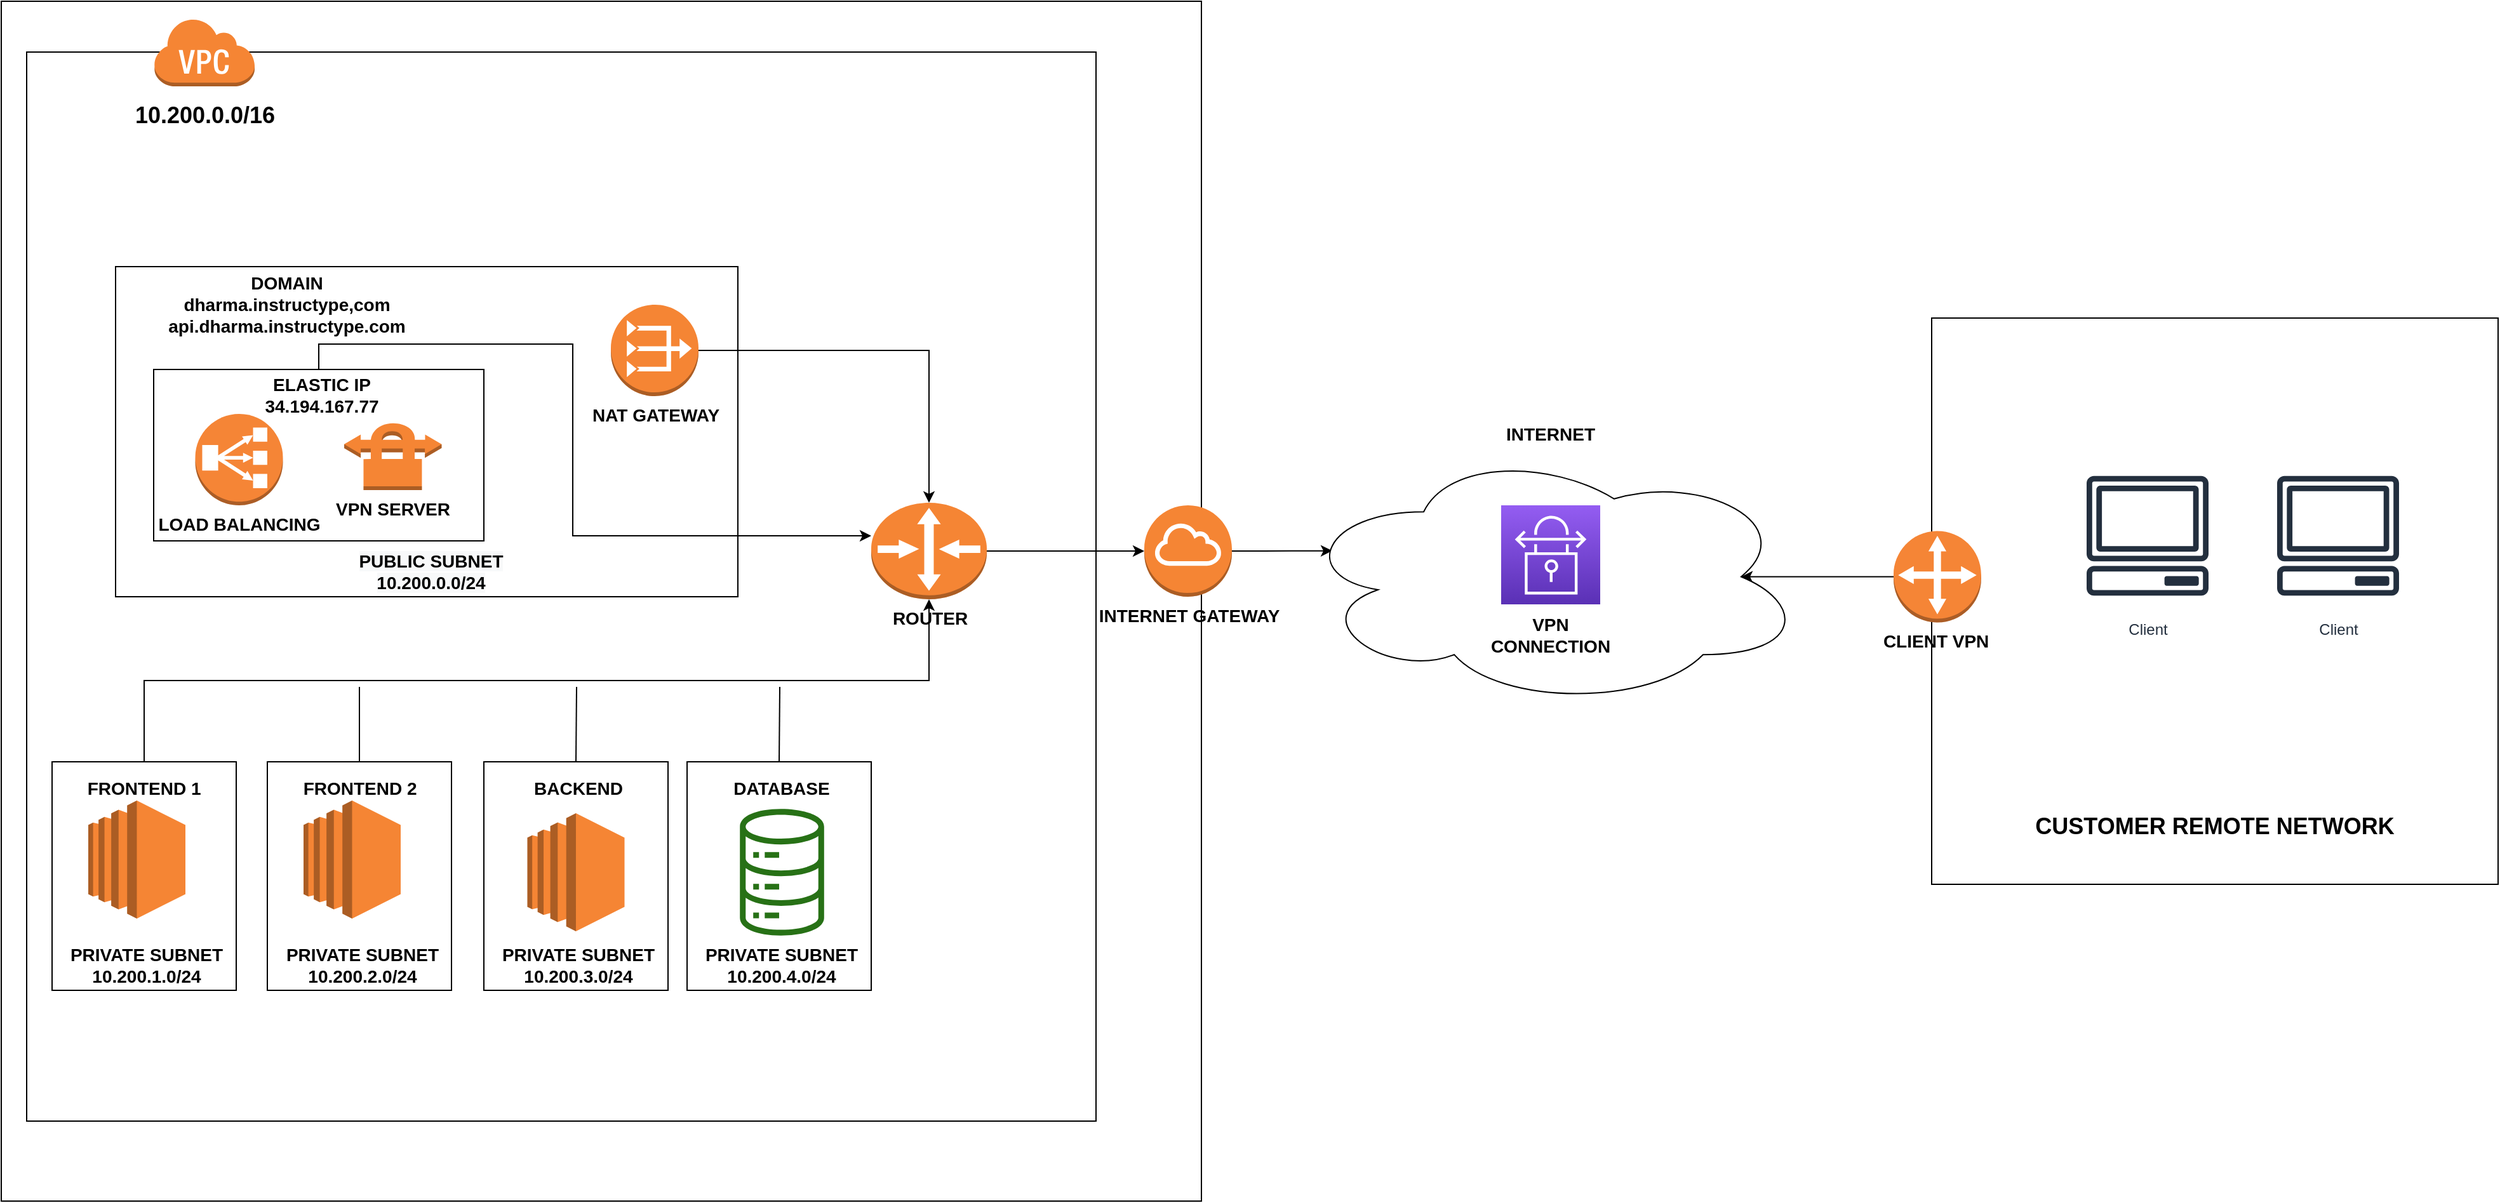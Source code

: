 <mxfile version="14.0.4" type="device"><diagram id="Ht1M8jgEwFfnCIfOTk4-" name="Page-1"><mxGraphModel dx="1578" dy="945" grid="1" gridSize="10" guides="1" tooltips="1" connect="1" arrows="1" fold="1" page="1" pageScale="1" pageWidth="1169" pageHeight="827" math="0" shadow="0"><root><mxCell id="0"/><mxCell id="1" parent="0"/><mxCell id="y-9XDbrPY2_abzx1Y8I_-84" value="" style="whiteSpace=wrap;html=1;aspect=fixed;" vertex="1" parent="1"><mxGeometry x="110" y="140" width="945" height="945" as="geometry"/></mxCell><mxCell id="y-9XDbrPY2_abzx1Y8I_-194" value="" style="whiteSpace=wrap;html=1;aspect=fixed;" vertex="1" parent="1"><mxGeometry x="130" y="180" width="842" height="842" as="geometry"/></mxCell><mxCell id="y-9XDbrPY2_abzx1Y8I_-120" value="" style="outlineConnect=0;dashed=0;verticalLabelPosition=bottom;verticalAlign=top;align=center;html=1;shape=mxgraph.aws3.virtual_private_cloud;fillColor=#F58534;gradientColor=none;" vertex="1" parent="1"><mxGeometry x="230" y="153" width="79.5" height="54" as="geometry"/></mxCell><mxCell id="y-9XDbrPY2_abzx1Y8I_-121" value="&lt;b&gt;&lt;font style=&quot;font-size: 18px&quot;&gt;10.200.0.0/16&lt;/font&gt;&lt;/b&gt;" style="text;html=1;align=center;verticalAlign=middle;resizable=0;points=[];autosize=1;" vertex="1" parent="1"><mxGeometry x="204.75" y="220" width="130" height="20" as="geometry"/></mxCell><mxCell id="y-9XDbrPY2_abzx1Y8I_-122" value="" style="rounded=0;whiteSpace=wrap;html=1;" vertex="1" parent="1"><mxGeometry x="200" y="349" width="490" height="260" as="geometry"/></mxCell><mxCell id="y-9XDbrPY2_abzx1Y8I_-187" style="edgeStyle=orthogonalEdgeStyle;rounded=0;orthogonalLoop=1;jettySize=auto;html=1;exitX=1;exitY=0.5;exitDx=0;exitDy=0;exitPerimeter=0;entryX=0;entryY=0.5;entryDx=0;entryDy=0;entryPerimeter=0;fontStyle=4" edge="1" parent="1" source="y-9XDbrPY2_abzx1Y8I_-123" target="y-9XDbrPY2_abzx1Y8I_-150"><mxGeometry relative="1" as="geometry"/></mxCell><mxCell id="y-9XDbrPY2_abzx1Y8I_-123" value="&lt;font style=&quot;font-size: 14px&quot;&gt;&lt;b&gt;ROUTER&lt;/b&gt;&lt;/font&gt;" style="outlineConnect=0;dashed=0;verticalLabelPosition=bottom;verticalAlign=top;align=center;html=1;shape=mxgraph.aws3.router;fillColor=#F58534;gradientColor=none;" vertex="1" parent="1"><mxGeometry x="795" y="535" width="91" height="76" as="geometry"/></mxCell><mxCell id="y-9XDbrPY2_abzx1Y8I_-151" style="edgeStyle=orthogonalEdgeStyle;rounded=0;orthogonalLoop=1;jettySize=auto;html=1;exitX=1;exitY=0.5;exitDx=0;exitDy=0;exitPerimeter=0;" edge="1" parent="1" source="y-9XDbrPY2_abzx1Y8I_-124" target="y-9XDbrPY2_abzx1Y8I_-123"><mxGeometry relative="1" as="geometry"/></mxCell><mxCell id="y-9XDbrPY2_abzx1Y8I_-124" value="&lt;font style=&quot;font-size: 14px&quot;&gt;&lt;b&gt;NAT GATEWAY&lt;/b&gt;&lt;/font&gt;" style="outlineConnect=0;dashed=0;verticalLabelPosition=bottom;verticalAlign=top;align=center;html=1;shape=mxgraph.aws3.vpc_nat_gateway;fillColor=#F58534;gradientColor=none;" vertex="1" parent="1"><mxGeometry x="590" y="379" width="69" height="72" as="geometry"/></mxCell><mxCell id="y-9XDbrPY2_abzx1Y8I_-126" value="&#10;&#10;&lt;b style=&quot;color: rgb(0, 0, 0); font-family: helvetica; font-size: 14px; font-style: normal; letter-spacing: normal; text-align: center; text-indent: 0px; text-transform: none; word-spacing: 0px; background-color: rgb(248, 249, 250);&quot;&gt;PUBLIC SUBNET&lt;br&gt;10.200.0.0/24&lt;/b&gt;&#10;&#10;" style="text;html=1;strokeColor=none;fillColor=none;align=center;verticalAlign=middle;whiteSpace=wrap;rounded=0;" vertex="1" parent="1"><mxGeometry x="360.75" y="579" width="175" height="20" as="geometry"/></mxCell><mxCell id="y-9XDbrPY2_abzx1Y8I_-128" style="edgeStyle=orthogonalEdgeStyle;rounded=0;orthogonalLoop=1;jettySize=auto;html=1;exitX=0.5;exitY=0;exitDx=0;exitDy=0;" edge="1" parent="1" source="y-9XDbrPY2_abzx1Y8I_-129" target="y-9XDbrPY2_abzx1Y8I_-123"><mxGeometry relative="1" as="geometry"/></mxCell><mxCell id="y-9XDbrPY2_abzx1Y8I_-129" value="" style="rounded=0;whiteSpace=wrap;html=1;" vertex="1" parent="1"><mxGeometry x="150" y="739" width="145" height="180" as="geometry"/></mxCell><mxCell id="y-9XDbrPY2_abzx1Y8I_-130" value="" style="outlineConnect=0;dashed=0;verticalLabelPosition=bottom;verticalAlign=top;align=center;html=1;shape=mxgraph.aws3.ec2;fillColor=#F58534;gradientColor=none;" vertex="1" parent="1"><mxGeometry x="178.5" y="769.5" width="76.5" height="93" as="geometry"/></mxCell><mxCell id="y-9XDbrPY2_abzx1Y8I_-131" value="&lt;font style=&quot;font-size: 14px&quot;&gt;&lt;b&gt;PRIVATE SUBNET&lt;br&gt;10.200.1.0/24&lt;/b&gt;&lt;/font&gt;" style="text;html=1;strokeColor=none;fillColor=none;align=center;verticalAlign=middle;whiteSpace=wrap;rounded=0;" vertex="1" parent="1"><mxGeometry x="162.25" y="889" width="125" height="20" as="geometry"/></mxCell><mxCell id="y-9XDbrPY2_abzx1Y8I_-132" value="&lt;font style=&quot;font-size: 14px&quot;&gt;&lt;b&gt;FRONTEND 1&amp;nbsp;&lt;/b&gt;&lt;/font&gt;" style="text;html=1;strokeColor=none;fillColor=none;align=center;verticalAlign=middle;whiteSpace=wrap;rounded=0;" vertex="1" parent="1"><mxGeometry x="173.25" y="749.5" width="103" height="20" as="geometry"/></mxCell><mxCell id="y-9XDbrPY2_abzx1Y8I_-133" value="" style="rounded=0;whiteSpace=wrap;html=1;" vertex="1" parent="1"><mxGeometry x="319.5" y="739" width="145" height="180" as="geometry"/></mxCell><mxCell id="y-9XDbrPY2_abzx1Y8I_-134" value="" style="outlineConnect=0;dashed=0;verticalLabelPosition=bottom;verticalAlign=top;align=center;html=1;shape=mxgraph.aws3.ec2;fillColor=#F58534;gradientColor=none;" vertex="1" parent="1"><mxGeometry x="348" y="769.5" width="76.5" height="93" as="geometry"/></mxCell><mxCell id="y-9XDbrPY2_abzx1Y8I_-135" value="&lt;font style=&quot;font-size: 14px&quot;&gt;&lt;b&gt;PRIVATE SUBNET&lt;br&gt;10.200.2.0/24&lt;/b&gt;&lt;/font&gt;" style="text;html=1;strokeColor=none;fillColor=none;align=center;verticalAlign=middle;whiteSpace=wrap;rounded=0;" vertex="1" parent="1"><mxGeometry x="331.75" y="889" width="125" height="20" as="geometry"/></mxCell><mxCell id="y-9XDbrPY2_abzx1Y8I_-136" value="&lt;font style=&quot;font-size: 14px&quot;&gt;&lt;b&gt;FRONTEND 2&amp;nbsp;&lt;/b&gt;&lt;/font&gt;" style="text;html=1;strokeColor=none;fillColor=none;align=center;verticalAlign=middle;whiteSpace=wrap;rounded=0;" vertex="1" parent="1"><mxGeometry x="342.75" y="749.5" width="103" height="20" as="geometry"/></mxCell><mxCell id="y-9XDbrPY2_abzx1Y8I_-137" value="" style="rounded=0;whiteSpace=wrap;html=1;" vertex="1" parent="1"><mxGeometry x="490" y="739" width="145" height="180" as="geometry"/></mxCell><mxCell id="y-9XDbrPY2_abzx1Y8I_-138" value="&lt;font style=&quot;font-size: 14px&quot;&gt;&lt;b&gt;PRIVATE SUBNET&lt;br&gt;10.200.3.0/24&lt;/b&gt;&lt;/font&gt;" style="text;html=1;strokeColor=none;fillColor=none;align=center;verticalAlign=middle;whiteSpace=wrap;rounded=0;" vertex="1" parent="1"><mxGeometry x="502.25" y="889" width="125" height="20" as="geometry"/></mxCell><mxCell id="y-9XDbrPY2_abzx1Y8I_-139" value="&lt;span style=&quot;font-size: 14px&quot;&gt;&lt;b&gt;BACKEND&lt;/b&gt;&lt;/span&gt;" style="text;html=1;strokeColor=none;fillColor=none;align=center;verticalAlign=middle;whiteSpace=wrap;rounded=0;" vertex="1" parent="1"><mxGeometry x="513.25" y="749.5" width="103" height="20" as="geometry"/></mxCell><mxCell id="y-9XDbrPY2_abzx1Y8I_-140" value="" style="outlineConnect=0;dashed=0;verticalLabelPosition=bottom;verticalAlign=top;align=center;html=1;shape=mxgraph.aws3.ec2;fillColor=#F58534;gradientColor=none;" vertex="1" parent="1"><mxGeometry x="524.25" y="779.5" width="76.5" height="93" as="geometry"/></mxCell><mxCell id="y-9XDbrPY2_abzx1Y8I_-141" value="" style="rounded=0;whiteSpace=wrap;html=1;" vertex="1" parent="1"><mxGeometry x="650" y="739" width="145" height="180" as="geometry"/></mxCell><mxCell id="y-9XDbrPY2_abzx1Y8I_-142" value="&lt;font style=&quot;font-size: 14px&quot;&gt;&lt;b&gt;PRIVATE SUBNET&lt;br&gt;10.200.4.0/24&lt;/b&gt;&lt;/font&gt;" style="text;html=1;strokeColor=none;fillColor=none;align=center;verticalAlign=middle;whiteSpace=wrap;rounded=0;" vertex="1" parent="1"><mxGeometry x="662.25" y="889" width="125" height="20" as="geometry"/></mxCell><mxCell id="y-9XDbrPY2_abzx1Y8I_-143" value="&lt;span style=&quot;font-size: 14px&quot;&gt;&lt;b&gt;DATABASE&lt;/b&gt;&lt;/span&gt;" style="text;html=1;strokeColor=none;fillColor=none;align=center;verticalAlign=middle;whiteSpace=wrap;rounded=0;" vertex="1" parent="1"><mxGeometry x="673.25" y="749.5" width="103" height="20" as="geometry"/></mxCell><mxCell id="y-9XDbrPY2_abzx1Y8I_-144" value="" style="outlineConnect=0;fontColor=#232F3E;gradientColor=none;fillColor=#277116;strokeColor=none;dashed=0;verticalLabelPosition=bottom;verticalAlign=top;align=center;html=1;fontSize=12;fontStyle=0;aspect=fixed;pointerEvents=1;shape=mxgraph.aws4.iot_analytics_data_store;" vertex="1" parent="1"><mxGeometry x="690.25" y="776.17" width="69" height="99.67" as="geometry"/></mxCell><mxCell id="y-9XDbrPY2_abzx1Y8I_-145" value="&lt;div&gt;&lt;b&gt;&lt;font style=&quot;font-size: 14px&quot;&gt;DOMAIN&lt;/font&gt;&lt;/b&gt;&lt;/div&gt;&lt;font&gt;&lt;div&gt;&lt;b&gt;&lt;font style=&quot;font-size: 14px&quot;&gt;dharma.instructype,com&lt;/font&gt;&lt;/b&gt;&lt;/div&gt;&lt;b&gt;&lt;div&gt;&lt;b&gt;&lt;font style=&quot;font-size: 14px&quot;&gt;api.dharma.instructype.com&lt;/font&gt;&lt;/b&gt;&lt;/div&gt;&lt;/b&gt;&lt;/font&gt;" style="text;html=1;strokeColor=none;fillColor=none;align=center;verticalAlign=middle;whiteSpace=wrap;rounded=0;" vertex="1" parent="1"><mxGeometry x="230" y="369" width="210" height="20" as="geometry"/></mxCell><mxCell id="y-9XDbrPY2_abzx1Y8I_-183" style="edgeStyle=orthogonalEdgeStyle;rounded=0;orthogonalLoop=1;jettySize=auto;html=1;exitX=1;exitY=0.5;exitDx=0;exitDy=0;exitPerimeter=0;entryX=0.07;entryY=0.4;entryDx=0;entryDy=0;entryPerimeter=0;" edge="1" parent="1" source="y-9XDbrPY2_abzx1Y8I_-150" target="y-9XDbrPY2_abzx1Y8I_-172"><mxGeometry relative="1" as="geometry"/></mxCell><mxCell id="y-9XDbrPY2_abzx1Y8I_-150" value="&lt;font style=&quot;font-size: 14px&quot;&gt;&lt;b&gt;INTERNET GATEWAY&lt;/b&gt;&lt;/font&gt;" style="outlineConnect=0;dashed=0;verticalLabelPosition=bottom;verticalAlign=top;align=center;html=1;shape=mxgraph.aws3.internet_gateway;fillColor=#F58534;gradientColor=none;" vertex="1" parent="1"><mxGeometry x="1010" y="537" width="69" height="72" as="geometry"/></mxCell><mxCell id="y-9XDbrPY2_abzx1Y8I_-170" style="edgeStyle=orthogonalEdgeStyle;rounded=0;orthogonalLoop=1;jettySize=auto;html=1;exitX=0.5;exitY=0;exitDx=0;exitDy=0;" edge="1" parent="1" source="y-9XDbrPY2_abzx1Y8I_-152" target="y-9XDbrPY2_abzx1Y8I_-123"><mxGeometry relative="1" as="geometry"><Array as="points"><mxPoint x="360" y="410"/><mxPoint x="560" y="410"/><mxPoint x="560" y="561"/></Array></mxGeometry></mxCell><mxCell id="y-9XDbrPY2_abzx1Y8I_-152" value="" style="rounded=0;whiteSpace=wrap;html=1;" vertex="1" parent="1"><mxGeometry x="230" y="430" width="260" height="135" as="geometry"/></mxCell><mxCell id="y-9XDbrPY2_abzx1Y8I_-165" value="&lt;font style=&quot;font-size: 14px&quot;&gt;&lt;b&gt;LOAD BALANCING&lt;/b&gt;&lt;/font&gt;" style="outlineConnect=0;dashed=0;verticalLabelPosition=bottom;verticalAlign=top;align=center;html=1;shape=mxgraph.aws3.classic_load_balancer;fillColor=#F58536;gradientColor=none;" vertex="1" parent="1"><mxGeometry x="262.75" y="465" width="69" height="72" as="geometry"/></mxCell><mxCell id="y-9XDbrPY2_abzx1Y8I_-166" value="&lt;font style=&quot;font-size: 14px&quot;&gt;&lt;b&gt;ELASTIC IP&lt;br&gt;34.194.167.77&lt;/b&gt;&lt;/font&gt;" style="text;html=1;strokeColor=none;fillColor=none;align=center;verticalAlign=middle;whiteSpace=wrap;rounded=0;" vertex="1" parent="1"><mxGeometry x="276.25" y="440" width="172.5" height="20" as="geometry"/></mxCell><mxCell id="y-9XDbrPY2_abzx1Y8I_-167" value="&lt;font style=&quot;font-size: 14px&quot;&gt;&lt;b&gt;VPN SERVER&lt;/b&gt;&lt;/font&gt;" style="outlineConnect=0;dashed=0;verticalLabelPosition=bottom;verticalAlign=top;align=center;html=1;shape=mxgraph.aws3.vpn_connection;fillColor=#F58534;gradientColor=none;" vertex="1" parent="1"><mxGeometry x="380" y="471" width="76.75" height="54" as="geometry"/></mxCell><mxCell id="y-9XDbrPY2_abzx1Y8I_-172" value="" style="ellipse;shape=cloud;whiteSpace=wrap;html=1;" vertex="1" parent="1"><mxGeometry x="1130" y="491" width="400" height="204.5" as="geometry"/></mxCell><mxCell id="y-9XDbrPY2_abzx1Y8I_-173" value="" style="outlineConnect=0;fontColor=#232F3E;gradientColor=#945DF2;gradientDirection=north;fillColor=#5A30B5;strokeColor=#ffffff;dashed=0;verticalLabelPosition=bottom;verticalAlign=top;align=center;html=1;fontSize=12;fontStyle=0;aspect=fixed;shape=mxgraph.aws4.resourceIcon;resIcon=mxgraph.aws4.site_to_site_vpn;" vertex="1" parent="1"><mxGeometry x="1291" y="537" width="78" height="78" as="geometry"/></mxCell><mxCell id="y-9XDbrPY2_abzx1Y8I_-175" value="&lt;font style=&quot;font-size: 14px&quot;&gt;&lt;b&gt;INTERNET&lt;/b&gt;&lt;/font&gt;" style="text;html=1;strokeColor=none;fillColor=none;align=center;verticalAlign=middle;whiteSpace=wrap;rounded=0;" vertex="1" parent="1"><mxGeometry x="1310" y="471" width="40" height="20" as="geometry"/></mxCell><mxCell id="y-9XDbrPY2_abzx1Y8I_-176" value="&lt;font style=&quot;font-size: 14px&quot;&gt;&lt;b&gt;VPN CONNECTION&lt;/b&gt;&lt;/font&gt;" style="text;html=1;strokeColor=none;fillColor=none;align=center;verticalAlign=middle;whiteSpace=wrap;rounded=0;" vertex="1" parent="1"><mxGeometry x="1310" y="629.25" width="40" height="20" as="geometry"/></mxCell><mxCell id="y-9XDbrPY2_abzx1Y8I_-177" value="" style="whiteSpace=wrap;html=1;aspect=fixed;" vertex="1" parent="1"><mxGeometry x="1630" y="389.5" width="446" height="446" as="geometry"/></mxCell><mxCell id="y-9XDbrPY2_abzx1Y8I_-185" style="edgeStyle=orthogonalEdgeStyle;rounded=0;orthogonalLoop=1;jettySize=auto;html=1;entryX=0.875;entryY=0.5;entryDx=0;entryDy=0;entryPerimeter=0;" edge="1" parent="1" source="y-9XDbrPY2_abzx1Y8I_-178" target="y-9XDbrPY2_abzx1Y8I_-172"><mxGeometry relative="1" as="geometry"/></mxCell><mxCell id="y-9XDbrPY2_abzx1Y8I_-178" value="&lt;font style=&quot;font-size: 14px&quot;&gt;&lt;b&gt;CLIENT VPN&amp;nbsp;&lt;/b&gt;&lt;/font&gt;" style="outlineConnect=0;dashed=0;verticalLabelPosition=bottom;verticalAlign=top;align=center;html=1;shape=mxgraph.aws3.customer_gateway;fillColor=#F58536;gradientColor=none;" vertex="1" parent="1"><mxGeometry x="1600" y="557.25" width="69" height="72" as="geometry"/></mxCell><mxCell id="y-9XDbrPY2_abzx1Y8I_-180" value="Client" style="outlineConnect=0;fontColor=#232F3E;gradientColor=none;strokeColor=#232F3E;fillColor=#ffffff;dashed=0;verticalLabelPosition=bottom;verticalAlign=top;align=center;html=1;fontSize=12;fontStyle=0;aspect=fixed;shape=mxgraph.aws4.resourceIcon;resIcon=mxgraph.aws4.client;" vertex="1" parent="1"><mxGeometry x="1890" y="501" width="120" height="120" as="geometry"/></mxCell><mxCell id="y-9XDbrPY2_abzx1Y8I_-182" value="&lt;font style=&quot;font-size: 18px&quot;&gt;&lt;b&gt;CUSTOMER REMOTE NETWORK&lt;/b&gt;&lt;/font&gt;" style="text;html=1;strokeColor=none;fillColor=none;align=center;verticalAlign=middle;whiteSpace=wrap;rounded=0;" vertex="1" parent="1"><mxGeometry x="1693" y="779.5" width="320" height="20" as="geometry"/></mxCell><mxCell id="y-9XDbrPY2_abzx1Y8I_-186" value="Client" style="outlineConnect=0;fontColor=#232F3E;gradientColor=none;strokeColor=#232F3E;fillColor=#ffffff;dashed=0;verticalLabelPosition=bottom;verticalAlign=top;align=center;html=1;fontSize=12;fontStyle=0;aspect=fixed;shape=mxgraph.aws4.resourceIcon;resIcon=mxgraph.aws4.client;" vertex="1" parent="1"><mxGeometry x="1740" y="501" width="120" height="120" as="geometry"/></mxCell><mxCell id="y-9XDbrPY2_abzx1Y8I_-188" value="" style="endArrow=none;html=1;exitX=0.5;exitY=0;exitDx=0;exitDy=0;" edge="1" parent="1" source="y-9XDbrPY2_abzx1Y8I_-133"><mxGeometry width="50" height="50" relative="1" as="geometry"><mxPoint x="370" y="730" as="sourcePoint"/><mxPoint x="392" y="680" as="targetPoint"/></mxGeometry></mxCell><mxCell id="y-9XDbrPY2_abzx1Y8I_-190" value="" style="endArrow=none;html=1;exitX=0.5;exitY=0;exitDx=0;exitDy=0;" edge="1" parent="1" source="y-9XDbrPY2_abzx1Y8I_-137"><mxGeometry width="50" height="50" relative="1" as="geometry"><mxPoint x="530" y="740" as="sourcePoint"/><mxPoint x="563" y="680" as="targetPoint"/></mxGeometry></mxCell><mxCell id="y-9XDbrPY2_abzx1Y8I_-192" value="" style="endArrow=none;html=1;exitX=0.5;exitY=0;exitDx=0;exitDy=0;" edge="1" parent="1" source="y-9XDbrPY2_abzx1Y8I_-141"><mxGeometry width="50" height="50" relative="1" as="geometry"><mxPoint x="690" y="740" as="sourcePoint"/><mxPoint x="723" y="680" as="targetPoint"/></mxGeometry></mxCell></root></mxGraphModel></diagram></mxfile>